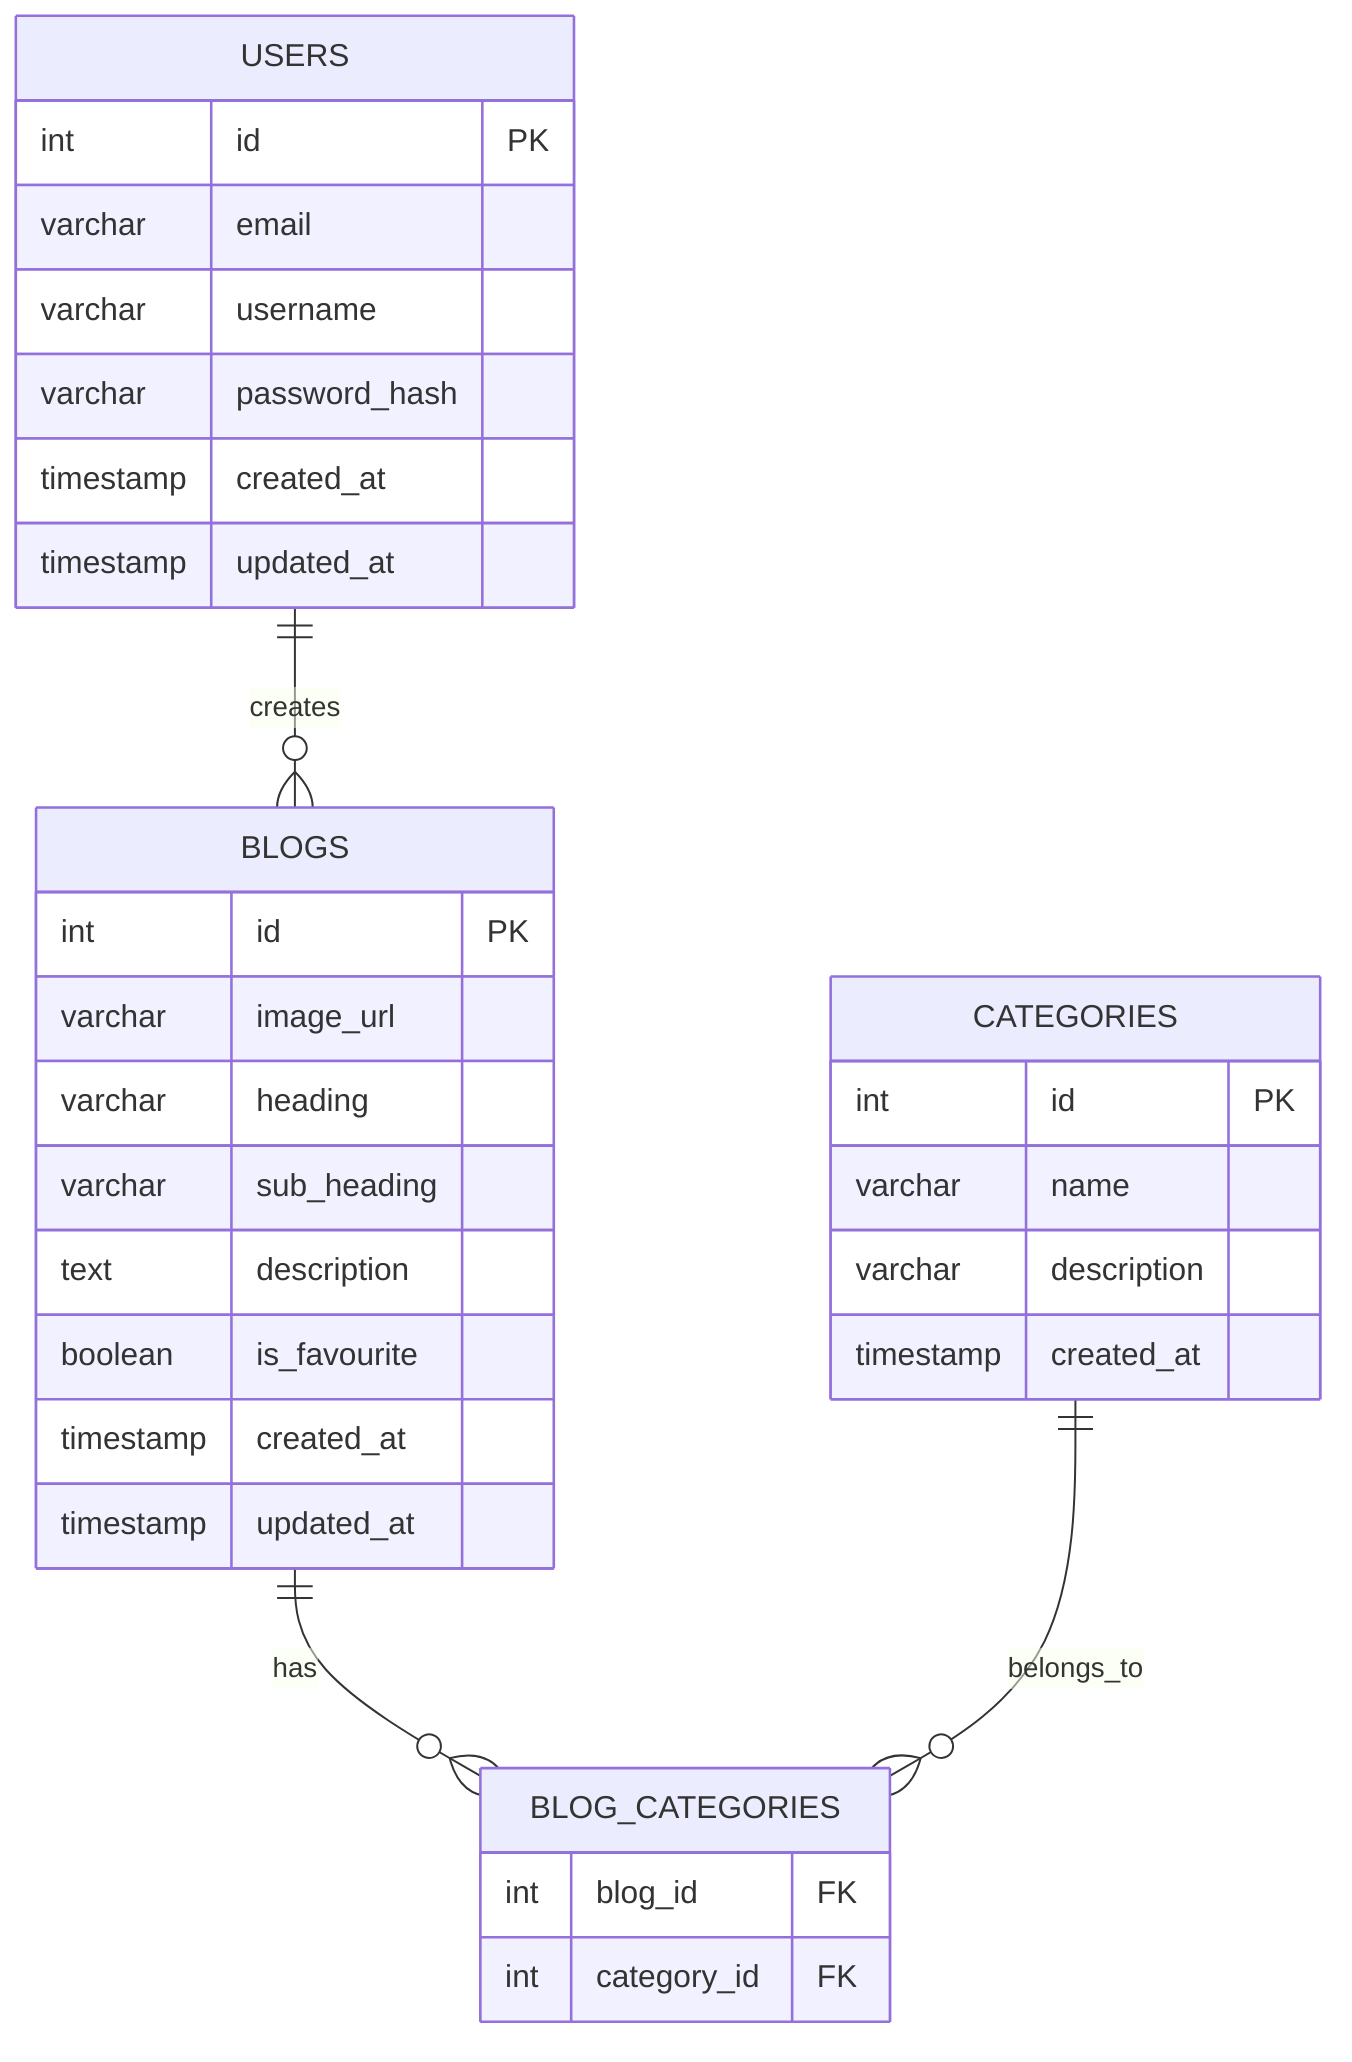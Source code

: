 erDiagram
    BLOGS {
        int id PK
        varchar image_url
        varchar heading
        varchar sub_heading
        text description
        boolean is_favourite
        timestamp created_at
        timestamp updated_at
    }
    
    USERS {
        int id PK
        varchar email
        varchar username
        varchar password_hash
        timestamp created_at
        timestamp updated_at
    }
    
    CATEGORIES {
        int id PK
        varchar name
        varchar description
        timestamp created_at
    }
    
    BLOG_CATEGORIES {
        int blog_id FK
        int category_id FK
    }
    
    BLOGS ||--o{ BLOG_CATEGORIES : has
    CATEGORIES ||--o{ BLOG_CATEGORIES : belongs_to
    USERS ||--o{ BLOGS : creates